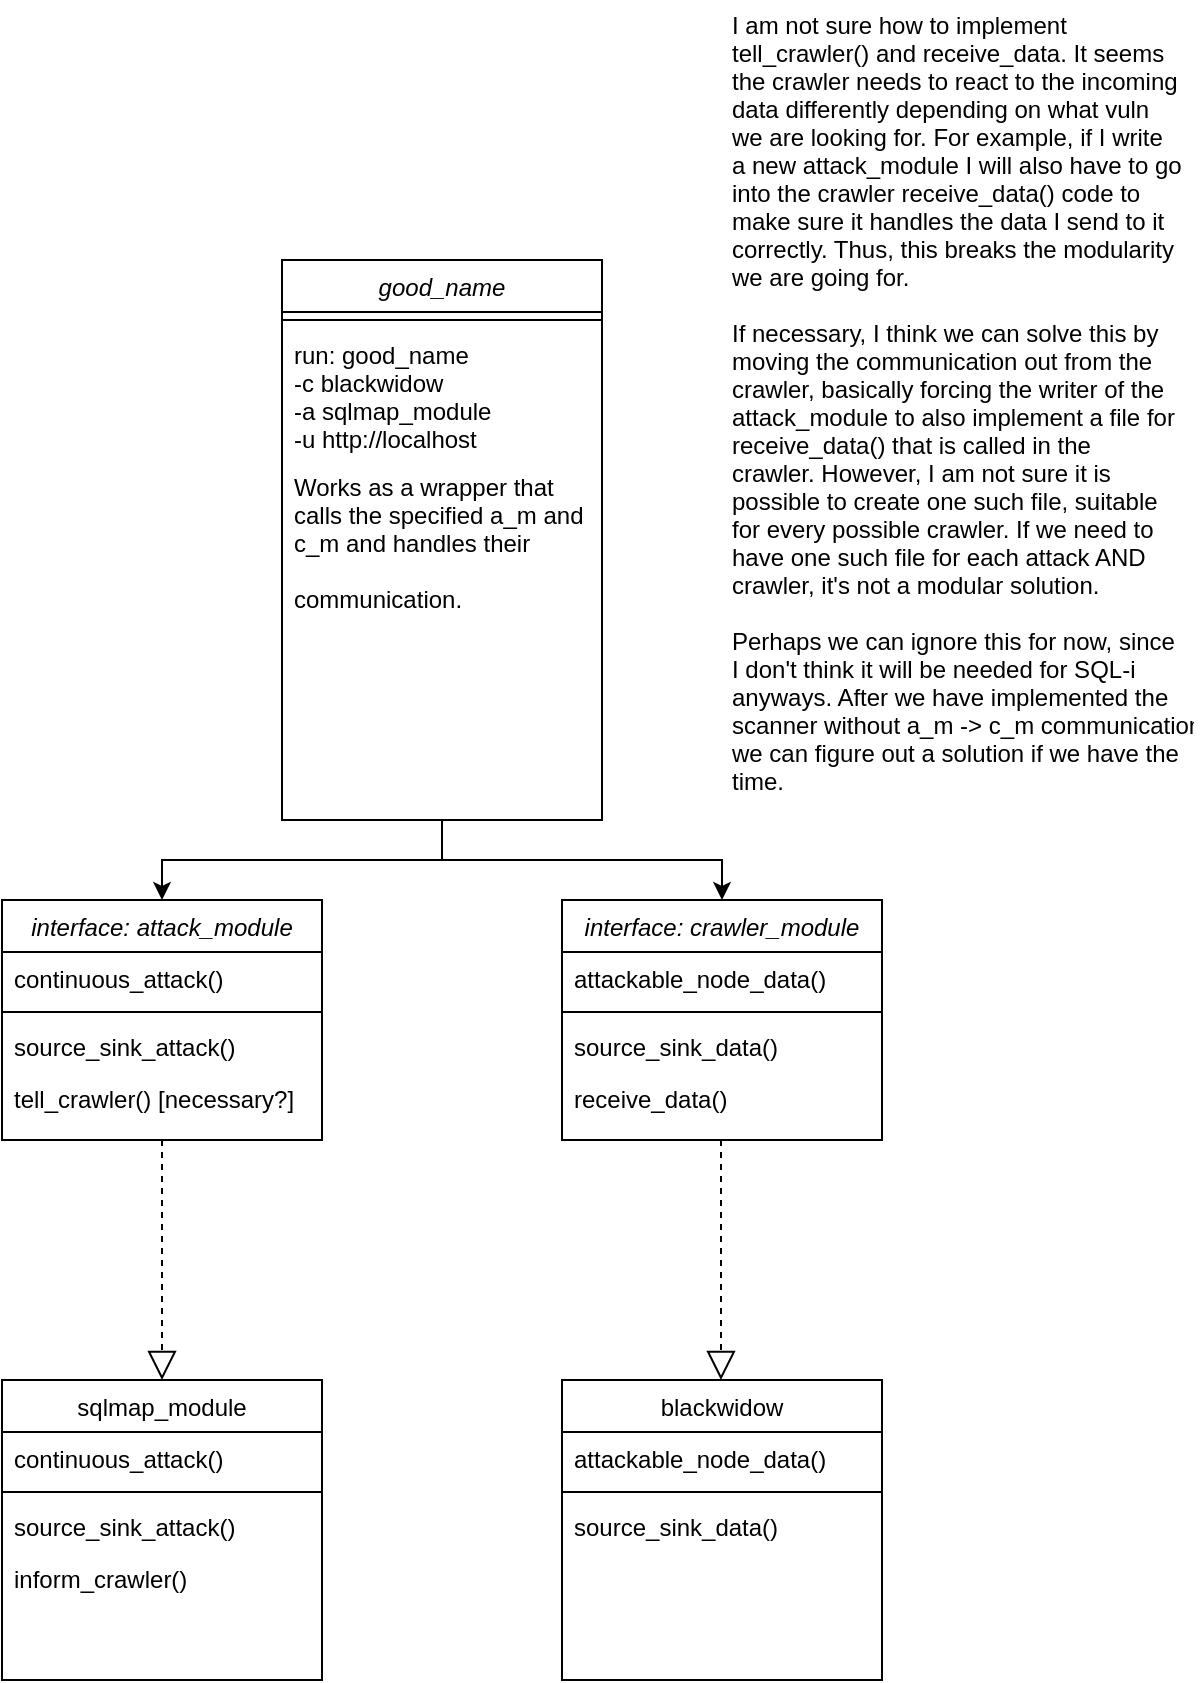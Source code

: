 <mxfile version="14.4.3" type="github">
  <diagram id="C5RBs43oDa-KdzZeNtuy" name="Page-1">
    <mxGraphModel dx="1169" dy="783" grid="1" gridSize="10" guides="1" tooltips="1" connect="1" arrows="1" fold="1" page="1" pageScale="1" pageWidth="827" pageHeight="1169" math="0" shadow="0">
      <root>
        <mxCell id="WIyWlLk6GJQsqaUBKTNV-0" />
        <mxCell id="WIyWlLk6GJQsqaUBKTNV-1" parent="WIyWlLk6GJQsqaUBKTNV-0" />
        <mxCell id="zkfFHV4jXpPFQw0GAbJ--0" value="interface: attack_module" style="swimlane;fontStyle=2;align=center;verticalAlign=top;childLayout=stackLayout;horizontal=1;startSize=26;horizontalStack=0;resizeParent=1;resizeLast=0;collapsible=1;marginBottom=0;rounded=0;shadow=0;strokeWidth=1;" parent="WIyWlLk6GJQsqaUBKTNV-1" vertex="1">
          <mxGeometry x="200" y="530" width="160" height="120" as="geometry">
            <mxRectangle x="220" y="120" width="160" height="26" as="alternateBounds" />
          </mxGeometry>
        </mxCell>
        <mxCell id="zkfFHV4jXpPFQw0GAbJ--1" value="continuous_attack()" style="text;align=left;verticalAlign=top;spacingLeft=4;spacingRight=4;overflow=hidden;rotatable=0;points=[[0,0.5],[1,0.5]];portConstraint=eastwest;" parent="zkfFHV4jXpPFQw0GAbJ--0" vertex="1">
          <mxGeometry y="26" width="160" height="26" as="geometry" />
        </mxCell>
        <mxCell id="zkfFHV4jXpPFQw0GAbJ--4" value="" style="line;html=1;strokeWidth=1;align=left;verticalAlign=middle;spacingTop=-1;spacingLeft=3;spacingRight=3;rotatable=0;labelPosition=right;points=[];portConstraint=eastwest;" parent="zkfFHV4jXpPFQw0GAbJ--0" vertex="1">
          <mxGeometry y="52" width="160" height="8" as="geometry" />
        </mxCell>
        <mxCell id="VQy7JuexKnVZp6_J-y38-3" value="source_sink_attack()" style="text;align=left;verticalAlign=top;spacingLeft=4;spacingRight=4;overflow=hidden;rotatable=0;points=[[0,0.5],[1,0.5]];portConstraint=eastwest;" parent="zkfFHV4jXpPFQw0GAbJ--0" vertex="1">
          <mxGeometry y="60" width="160" height="26" as="geometry" />
        </mxCell>
        <mxCell id="VQy7JuexKnVZp6_J-y38-4" value="tell_crawler() [necessary?]" style="text;align=left;verticalAlign=top;spacingLeft=4;spacingRight=4;overflow=hidden;rotatable=0;points=[[0,0.5],[1,0.5]];portConstraint=eastwest;" parent="zkfFHV4jXpPFQw0GAbJ--0" vertex="1">
          <mxGeometry y="86" width="160" height="26" as="geometry" />
        </mxCell>
        <mxCell id="zkfFHV4jXpPFQw0GAbJ--13" value="sqlmap_module" style="swimlane;fontStyle=0;align=center;verticalAlign=top;childLayout=stackLayout;horizontal=1;startSize=26;horizontalStack=0;resizeParent=1;resizeLast=0;collapsible=1;marginBottom=0;rounded=0;shadow=0;strokeWidth=1;" parent="WIyWlLk6GJQsqaUBKTNV-1" vertex="1">
          <mxGeometry x="200" y="770" width="160" height="150" as="geometry">
            <mxRectangle x="340" y="380" width="170" height="26" as="alternateBounds" />
          </mxGeometry>
        </mxCell>
        <mxCell id="zkfFHV4jXpPFQw0GAbJ--14" value="continuous_attack()" style="text;align=left;verticalAlign=top;spacingLeft=4;spacingRight=4;overflow=hidden;rotatable=0;points=[[0,0.5],[1,0.5]];portConstraint=eastwest;" parent="zkfFHV4jXpPFQw0GAbJ--13" vertex="1">
          <mxGeometry y="26" width="160" height="26" as="geometry" />
        </mxCell>
        <mxCell id="zkfFHV4jXpPFQw0GAbJ--15" value="" style="line;html=1;strokeWidth=1;align=left;verticalAlign=middle;spacingTop=-1;spacingLeft=3;spacingRight=3;rotatable=0;labelPosition=right;points=[];portConstraint=eastwest;" parent="zkfFHV4jXpPFQw0GAbJ--13" vertex="1">
          <mxGeometry y="52" width="160" height="8" as="geometry" />
        </mxCell>
        <mxCell id="VQy7JuexKnVZp6_J-y38-7" value="source_sink_attack()" style="text;align=left;verticalAlign=top;spacingLeft=4;spacingRight=4;overflow=hidden;rotatable=0;points=[[0,0.5],[1,0.5]];portConstraint=eastwest;" parent="zkfFHV4jXpPFQw0GAbJ--13" vertex="1">
          <mxGeometry y="60" width="160" height="26" as="geometry" />
        </mxCell>
        <mxCell id="VQy7JuexKnVZp6_J-y38-8" value="inform_crawler()" style="text;align=left;verticalAlign=top;spacingLeft=4;spacingRight=4;overflow=hidden;rotatable=0;points=[[0,0.5],[1,0.5]];portConstraint=eastwest;" parent="zkfFHV4jXpPFQw0GAbJ--13" vertex="1">
          <mxGeometry y="86" width="160" height="26" as="geometry" />
        </mxCell>
        <mxCell id="VQy7JuexKnVZp6_J-y38-9" value="interface: crawler_module" style="swimlane;fontStyle=2;align=center;verticalAlign=top;childLayout=stackLayout;horizontal=1;startSize=26;horizontalStack=0;resizeParent=1;resizeLast=0;collapsible=1;marginBottom=0;rounded=0;shadow=0;strokeWidth=1;" parent="WIyWlLk6GJQsqaUBKTNV-1" vertex="1">
          <mxGeometry x="480" y="530" width="160" height="120" as="geometry">
            <mxRectangle x="220" y="120" width="160" height="26" as="alternateBounds" />
          </mxGeometry>
        </mxCell>
        <mxCell id="VQy7JuexKnVZp6_J-y38-10" value="attackable_node_data()" style="text;align=left;verticalAlign=top;spacingLeft=4;spacingRight=4;overflow=hidden;rotatable=0;points=[[0,0.5],[1,0.5]];portConstraint=eastwest;" parent="VQy7JuexKnVZp6_J-y38-9" vertex="1">
          <mxGeometry y="26" width="160" height="26" as="geometry" />
        </mxCell>
        <mxCell id="VQy7JuexKnVZp6_J-y38-11" value="" style="line;html=1;strokeWidth=1;align=left;verticalAlign=middle;spacingTop=-1;spacingLeft=3;spacingRight=3;rotatable=0;labelPosition=right;points=[];portConstraint=eastwest;" parent="VQy7JuexKnVZp6_J-y38-9" vertex="1">
          <mxGeometry y="52" width="160" height="8" as="geometry" />
        </mxCell>
        <mxCell id="VQy7JuexKnVZp6_J-y38-12" value="source_sink_data()" style="text;align=left;verticalAlign=top;spacingLeft=4;spacingRight=4;overflow=hidden;rotatable=0;points=[[0,0.5],[1,0.5]];portConstraint=eastwest;" parent="VQy7JuexKnVZp6_J-y38-9" vertex="1">
          <mxGeometry y="60" width="160" height="26" as="geometry" />
        </mxCell>
        <mxCell id="VQy7JuexKnVZp6_J-y38-32" value="receive_data()" style="text;align=left;verticalAlign=top;spacingLeft=4;spacingRight=4;overflow=hidden;rotatable=0;points=[[0,0.5],[1,0.5]];portConstraint=eastwest;" parent="VQy7JuexKnVZp6_J-y38-9" vertex="1">
          <mxGeometry y="86" width="160" height="26" as="geometry" />
        </mxCell>
        <mxCell id="VQy7JuexKnVZp6_J-y38-14" value="blackwidow" style="swimlane;fontStyle=0;align=center;verticalAlign=top;childLayout=stackLayout;horizontal=1;startSize=26;horizontalStack=0;resizeParent=1;resizeLast=0;collapsible=1;marginBottom=0;rounded=0;shadow=0;strokeWidth=1;" parent="WIyWlLk6GJQsqaUBKTNV-1" vertex="1">
          <mxGeometry x="480" y="770" width="160" height="150" as="geometry">
            <mxRectangle x="340" y="380" width="170" height="26" as="alternateBounds" />
          </mxGeometry>
        </mxCell>
        <mxCell id="VQy7JuexKnVZp6_J-y38-15" value="attackable_node_data()" style="text;align=left;verticalAlign=top;spacingLeft=4;spacingRight=4;overflow=hidden;rotatable=0;points=[[0,0.5],[1,0.5]];portConstraint=eastwest;" parent="VQy7JuexKnVZp6_J-y38-14" vertex="1">
          <mxGeometry y="26" width="160" height="26" as="geometry" />
        </mxCell>
        <mxCell id="VQy7JuexKnVZp6_J-y38-16" value="" style="line;html=1;strokeWidth=1;align=left;verticalAlign=middle;spacingTop=-1;spacingLeft=3;spacingRight=3;rotatable=0;labelPosition=right;points=[];portConstraint=eastwest;" parent="VQy7JuexKnVZp6_J-y38-14" vertex="1">
          <mxGeometry y="52" width="160" height="8" as="geometry" />
        </mxCell>
        <mxCell id="VQy7JuexKnVZp6_J-y38-17" value="source_sink_data()" style="text;align=left;verticalAlign=top;spacingLeft=4;spacingRight=4;overflow=hidden;rotatable=0;points=[[0,0.5],[1,0.5]];portConstraint=eastwest;" parent="VQy7JuexKnVZp6_J-y38-14" vertex="1">
          <mxGeometry y="60" width="160" height="26" as="geometry" />
        </mxCell>
        <mxCell id="VQy7JuexKnVZp6_J-y38-27" style="edgeStyle=orthogonalEdgeStyle;rounded=0;orthogonalLoop=1;jettySize=auto;html=1;exitX=0.5;exitY=1;exitDx=0;exitDy=0;entryX=0.5;entryY=0;entryDx=0;entryDy=0;" parent="WIyWlLk6GJQsqaUBKTNV-1" source="VQy7JuexKnVZp6_J-y38-20" target="zkfFHV4jXpPFQw0GAbJ--0" edge="1">
          <mxGeometry relative="1" as="geometry" />
        </mxCell>
        <mxCell id="VQy7JuexKnVZp6_J-y38-28" style="edgeStyle=orthogonalEdgeStyle;rounded=0;orthogonalLoop=1;jettySize=auto;html=1;entryX=0.5;entryY=0;entryDx=0;entryDy=0;" parent="WIyWlLk6GJQsqaUBKTNV-1" source="VQy7JuexKnVZp6_J-y38-20" target="VQy7JuexKnVZp6_J-y38-9" edge="1">
          <mxGeometry relative="1" as="geometry" />
        </mxCell>
        <mxCell id="VQy7JuexKnVZp6_J-y38-20" value="good_name&#xa;" style="swimlane;fontStyle=2;align=center;verticalAlign=top;childLayout=stackLayout;horizontal=1;startSize=26;horizontalStack=0;resizeParent=1;resizeLast=0;collapsible=1;marginBottom=0;rounded=0;shadow=0;strokeWidth=1;" parent="WIyWlLk6GJQsqaUBKTNV-1" vertex="1">
          <mxGeometry x="340" y="210" width="160" height="280" as="geometry">
            <mxRectangle x="220" y="120" width="160" height="26" as="alternateBounds" />
          </mxGeometry>
        </mxCell>
        <mxCell id="VQy7JuexKnVZp6_J-y38-22" value="" style="line;html=1;strokeWidth=1;align=left;verticalAlign=middle;spacingTop=-1;spacingLeft=3;spacingRight=3;rotatable=0;labelPosition=right;points=[];portConstraint=eastwest;" parent="VQy7JuexKnVZp6_J-y38-20" vertex="1">
          <mxGeometry y="26" width="160" height="8" as="geometry" />
        </mxCell>
        <mxCell id="VQy7JuexKnVZp6_J-y38-23" value="run: good_name &#xa;-c blackwidow&#xa;-a sqlmap_module&#xa;-u http://localhost" style="text;align=left;verticalAlign=top;spacingLeft=4;spacingRight=4;overflow=hidden;rotatable=0;points=[[0,0.5],[1,0.5]];portConstraint=eastwest;" parent="VQy7JuexKnVZp6_J-y38-20" vertex="1">
          <mxGeometry y="34" width="160" height="66" as="geometry" />
        </mxCell>
        <mxCell id="VQy7JuexKnVZp6_J-y38-31" value="Works as a wrapper that&#xa;calls the specified a_m and &#xa;c_m and handles their &#xa;&#xa;communication.&#xa; &#xa;&#xa;" style="text;align=left;verticalAlign=top;spacingLeft=4;spacingRight=4;overflow=hidden;rotatable=0;points=[[0,0.5],[1,0.5]];portConstraint=eastwest;" parent="VQy7JuexKnVZp6_J-y38-20" vertex="1">
          <mxGeometry y="100" width="160" height="90" as="geometry" />
        </mxCell>
        <mxCell id="VQy7JuexKnVZp6_J-y38-25" value="" style="endArrow=block;dashed=1;endFill=0;endSize=12;html=1;entryX=0.5;entryY=0;entryDx=0;entryDy=0;" parent="WIyWlLk6GJQsqaUBKTNV-1" target="zkfFHV4jXpPFQw0GAbJ--13" edge="1">
          <mxGeometry width="160" relative="1" as="geometry">
            <mxPoint x="280" y="650" as="sourcePoint" />
            <mxPoint x="350" y="740" as="targetPoint" />
          </mxGeometry>
        </mxCell>
        <mxCell id="VQy7JuexKnVZp6_J-y38-26" value="" style="endArrow=block;dashed=1;endFill=0;endSize=12;html=1;entryX=0.5;entryY=0;entryDx=0;entryDy=0;" parent="WIyWlLk6GJQsqaUBKTNV-1" edge="1">
          <mxGeometry width="160" relative="1" as="geometry">
            <mxPoint x="559.5" y="650" as="sourcePoint" />
            <mxPoint x="559.5" y="770" as="targetPoint" />
          </mxGeometry>
        </mxCell>
        <mxCell id="VQy7JuexKnVZp6_J-y38-34" value="I am not sure how to implement&#xa;tell_crawler() and receive_data. It seems &#xa;the crawler needs to react to the incoming&#xa;data differently depending on what vuln&#xa;we are looking for. For example, if I write&#xa;a new attack_module I will also have to go &#xa;into the crawler receive_data() code to &#xa;make sure it handles the data I send to it &#xa;correctly. Thus, this breaks the modularity &#xa;we are going for.&#xa;&#xa;If necessary, I think we can solve this by &#xa;moving the communication out from the &#xa;crawler, basically forcing the writer of the &#xa;attack_module to also implement a file for&#xa;receive_data() that is called in the&#xa;crawler. However, I am not sure it is&#xa;possible to create one such file, suitable&#xa;for every possible crawler. If we need to&#xa;have one such file for each attack AND &#xa;crawler, it&#39;s not a modular solution. &#xa;&#xa;Perhaps we can ignore this for now, since&#xa;I don&#39;t think it will be needed for SQL-i &#xa;anyways. After we have implemented the &#xa;scanner without a_m -&gt; c_m communication&#xa;we can figure out a solution if we have the &#xa;time.&#xa;&#xa;&#xa;&#xa;" style="text;align=left;verticalAlign=top;spacingLeft=4;spacingRight=4;overflow=hidden;rotatable=0;points=[[0,0.5],[1,0.5]];portConstraint=eastwest;spacing=1;fontStyle=0" parent="WIyWlLk6GJQsqaUBKTNV-1" vertex="1">
          <mxGeometry x="560" y="80" width="240" height="420" as="geometry" />
        </mxCell>
      </root>
    </mxGraphModel>
  </diagram>
</mxfile>
